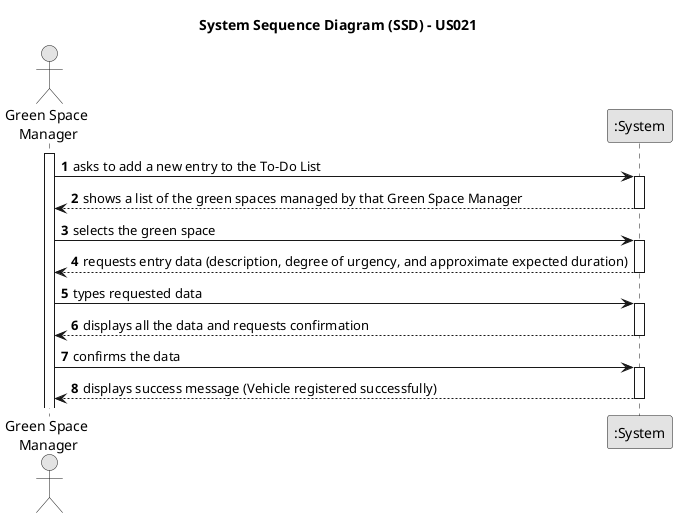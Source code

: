 @startuml
skinparam monochrome true
skinparam packageStyle rectangle
skinparam shadowing false

title System Sequence Diagram (SSD) - US021

autonumber

actor "Green Space\n Manager" as GSM
participant ":System" as System

activate GSM

    GSM -> System : asks to add a new entry to the To-Do List
    activate System

    System --> GSM : shows a list of the green spaces managed by that Green Space Manager
    deactivate System

    GSM -> System : selects the green space
    activate System

    System --> GSM : requests entry data (description, degree of urgency, and approximate expected duration)
    deactivate System

    GSM -> System : types requested data
    activate System

    System --> GSM : displays all the data and requests confirmation
    deactivate System

    GSM -> System : confirms the data
    activate System

    System --> GSM : displays success message (Vehicle registered successfully)
    deactivate System

@enduml
